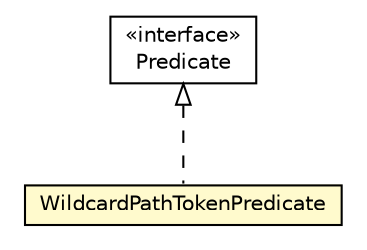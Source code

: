 #!/usr/local/bin/dot
#
# Class diagram 
# Generated by UMLGraph version R5_6-24-gf6e263 (http://www.umlgraph.org/)
#

digraph G {
	edge [fontname="Helvetica",fontsize=10,labelfontname="Helvetica",labelfontsize=10];
	node [fontname="Helvetica",fontsize=10,shape=plaintext];
	nodesep=0.25;
	ranksep=0.5;
	// net.trajano.doxdb.jsonpath.internal.token.ScanPathToken.Predicate
	c4762 [label=<<table title="net.trajano.doxdb.jsonpath.internal.token.ScanPathToken.Predicate" border="0" cellborder="1" cellspacing="0" cellpadding="2" port="p" href="./ScanPathToken.Predicate.html">
		<tr><td><table border="0" cellspacing="0" cellpadding="1">
<tr><td align="center" balign="center"> &#171;interface&#187; </td></tr>
<tr><td align="center" balign="center"> Predicate </td></tr>
		</table></td></tr>
		</table>>, URL="./ScanPathToken.Predicate.html", fontname="Helvetica", fontcolor="black", fontsize=10.0];
	// net.trajano.doxdb.jsonpath.internal.token.ScanPathToken.WildcardPathTokenPredicate
	c4764 [label=<<table title="net.trajano.doxdb.jsonpath.internal.token.ScanPathToken.WildcardPathTokenPredicate" border="0" cellborder="1" cellspacing="0" cellpadding="2" port="p" bgcolor="lemonChiffon" href="./ScanPathToken.WildcardPathTokenPredicate.html">
		<tr><td><table border="0" cellspacing="0" cellpadding="1">
<tr><td align="center" balign="center"> WildcardPathTokenPredicate </td></tr>
		</table></td></tr>
		</table>>, URL="./ScanPathToken.WildcardPathTokenPredicate.html", fontname="Helvetica", fontcolor="black", fontsize=10.0];
	//net.trajano.doxdb.jsonpath.internal.token.ScanPathToken.WildcardPathTokenPredicate implements net.trajano.doxdb.jsonpath.internal.token.ScanPathToken.Predicate
	c4762:p -> c4764:p [dir=back,arrowtail=empty,style=dashed];
}

